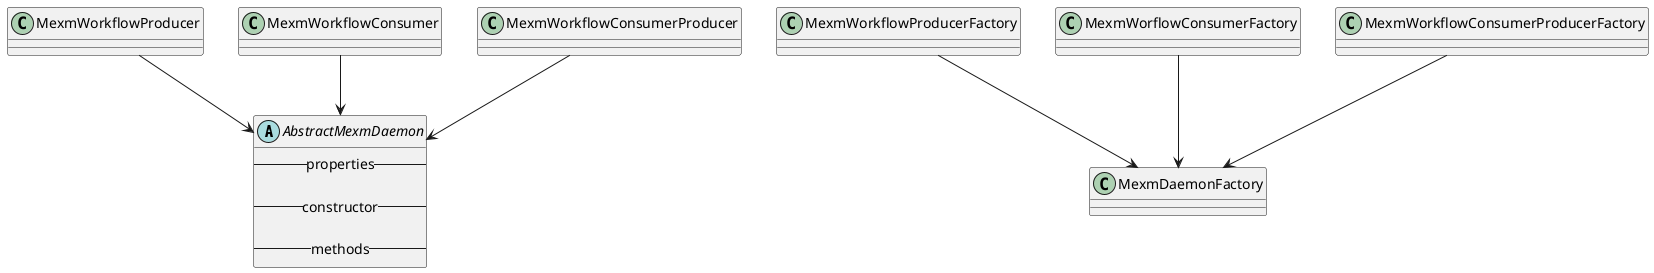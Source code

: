@startuml
abstract class AbstractMexmDaemon{
  -- properties --

  -- constructor --

  -- methods --
  }

MexmWorkflowProducer --> AbstractMexmDaemon
MexmWorkflowConsumer --> AbstractMexmDaemon
MexmWorkflowConsumerProducer --> AbstractMexmDaemon 

class MexmDaemonFactory
MexmWorkflowProducerFactory --> MexmDaemonFactory
MexmWorflowConsumerFactory --> MexmDaemonFactory
MexmWorkflowConsumerProducerFactory --> MexmDaemonFactory
@enduml